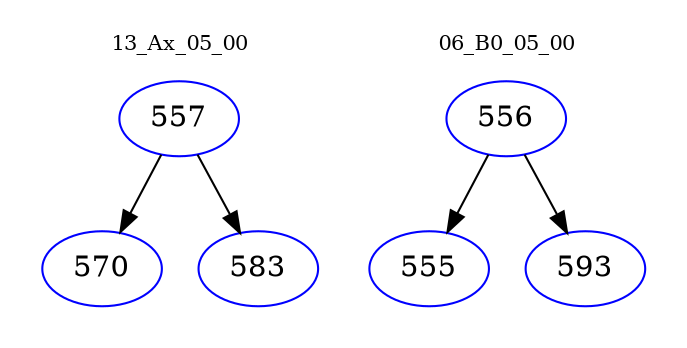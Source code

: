 digraph{
subgraph cluster_0 {
color = white
label = "13_Ax_05_00";
fontsize=10;
T0_557 [label="557", color="blue"]
T0_557 -> T0_570 [color="black"]
T0_570 [label="570", color="blue"]
T0_557 -> T0_583 [color="black"]
T0_583 [label="583", color="blue"]
}
subgraph cluster_1 {
color = white
label = "06_B0_05_00";
fontsize=10;
T1_556 [label="556", color="blue"]
T1_556 -> T1_555 [color="black"]
T1_555 [label="555", color="blue"]
T1_556 -> T1_593 [color="black"]
T1_593 [label="593", color="blue"]
}
}
